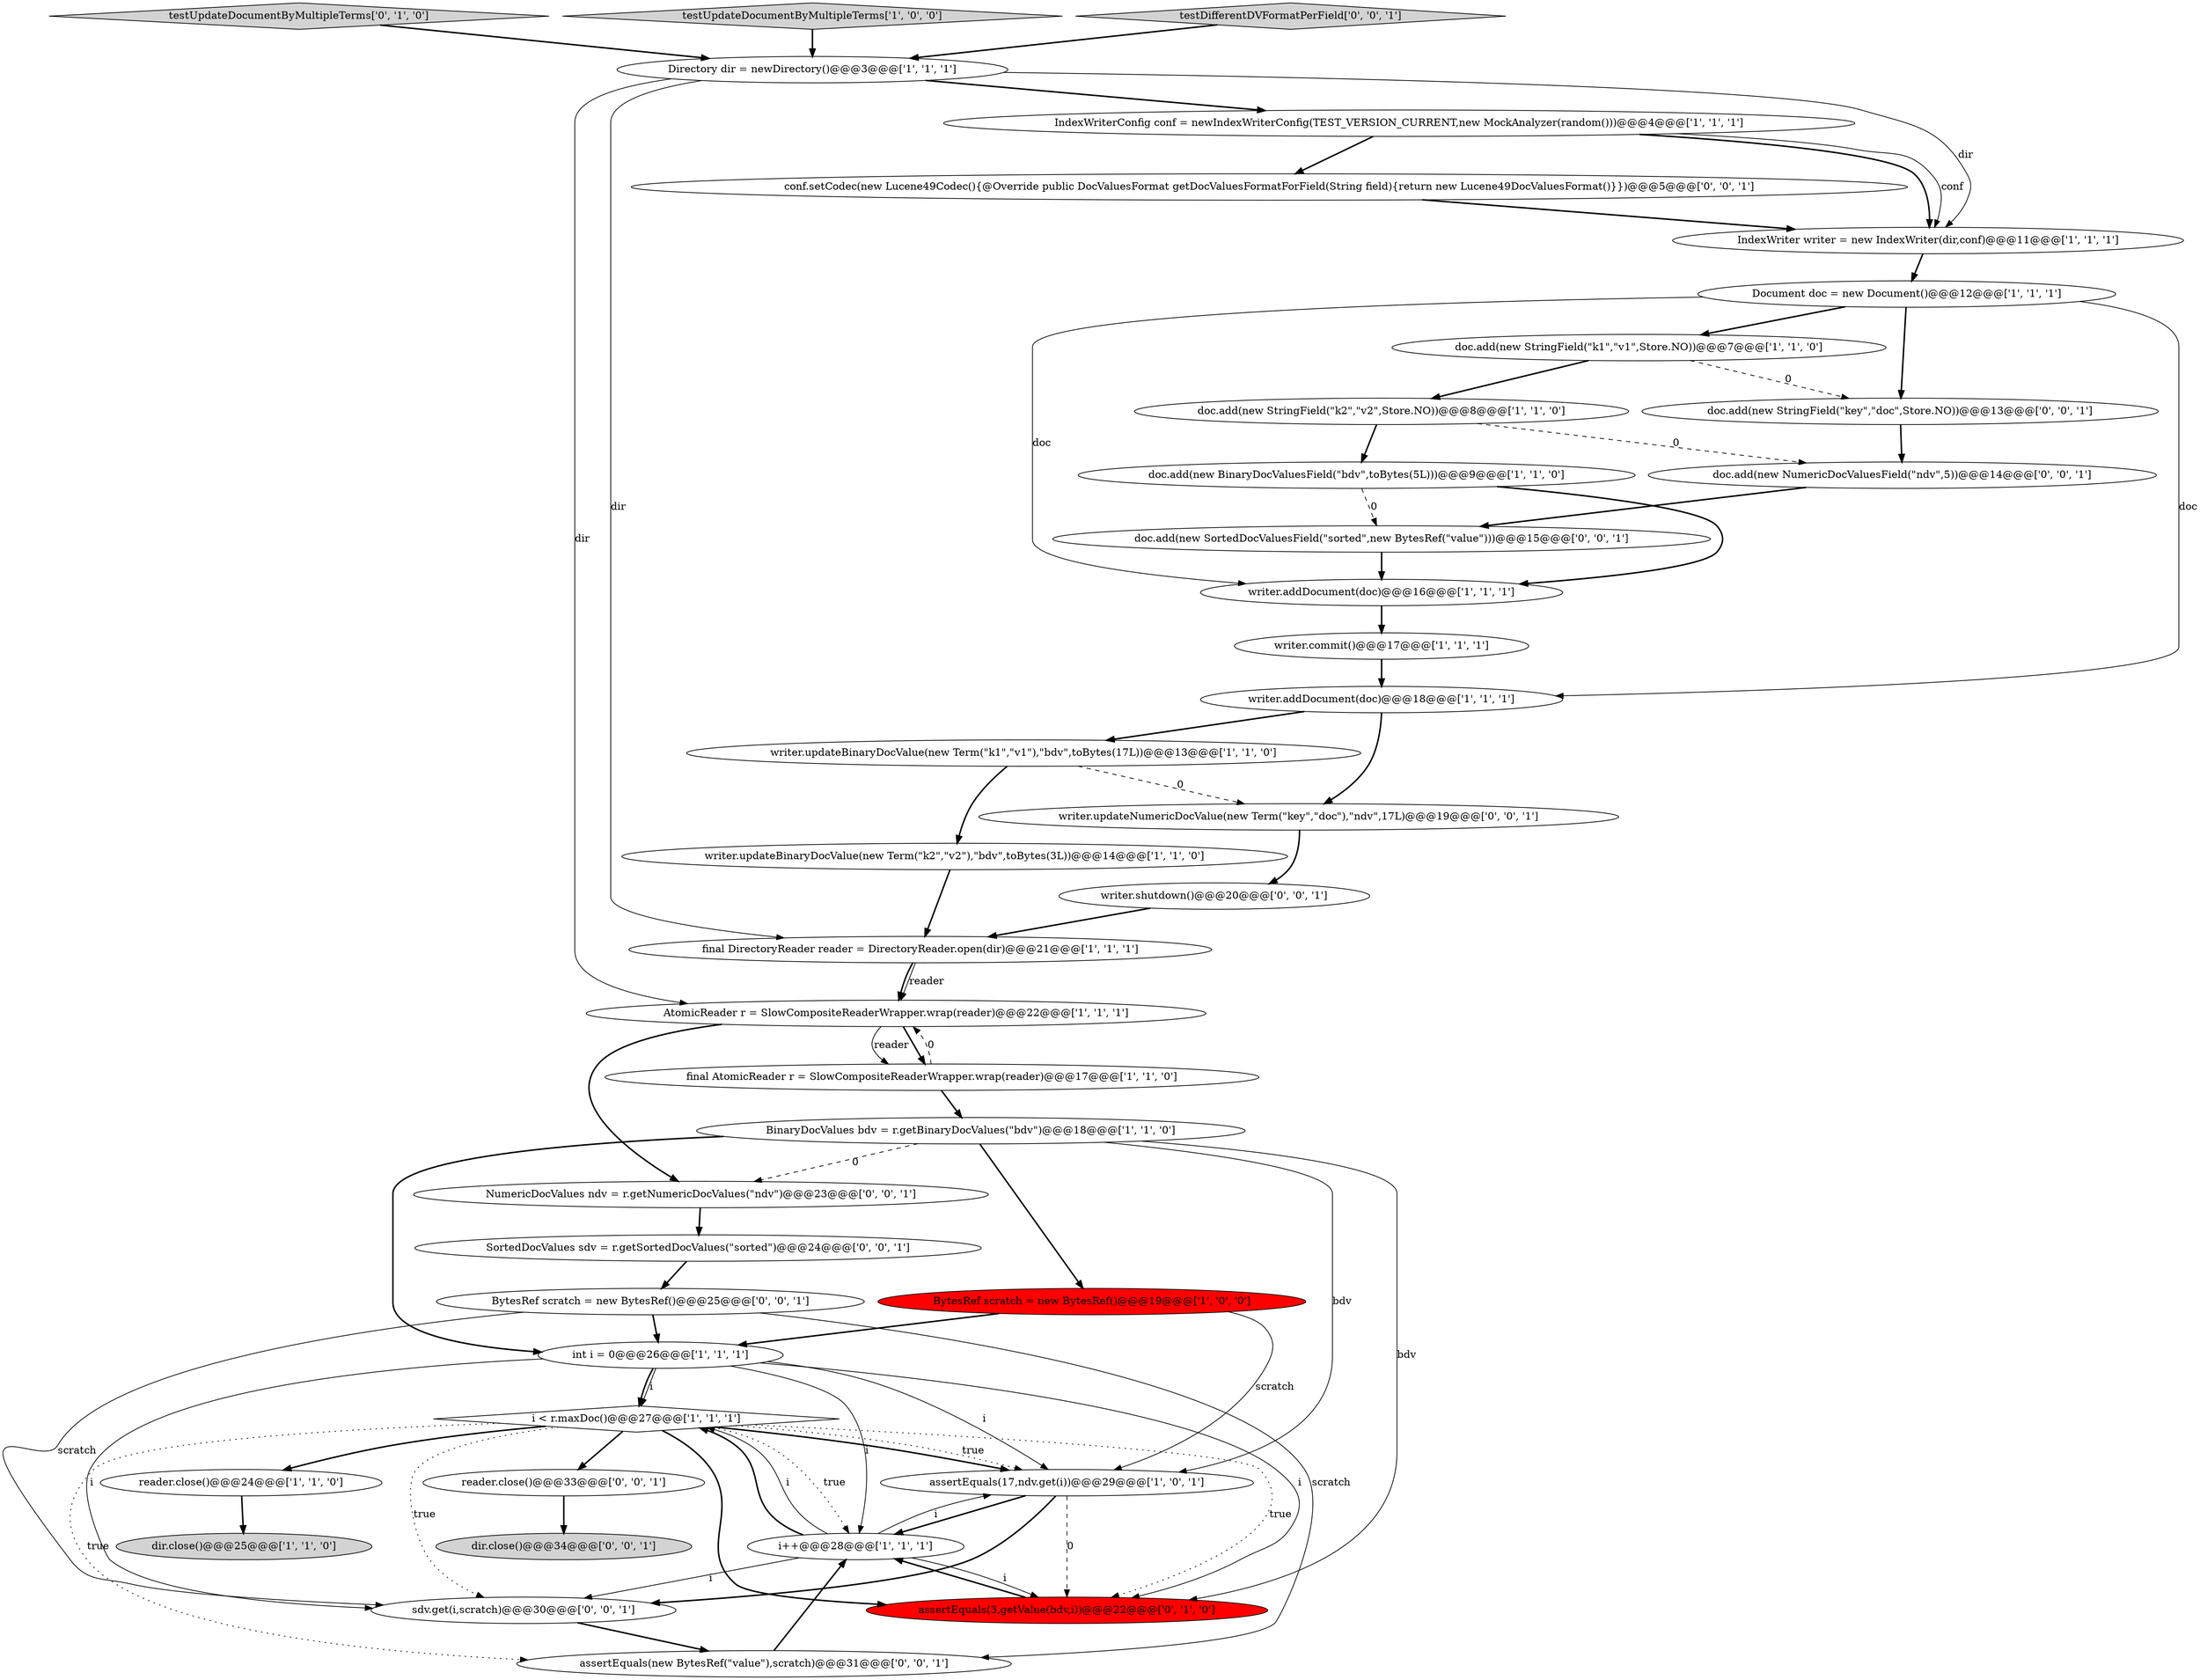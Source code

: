 digraph {
8 [style = filled, label = "i < r.maxDoc()@@@27@@@['1', '1', '1']", fillcolor = white, shape = diamond image = "AAA0AAABBB1BBB"];
22 [style = filled, label = "int i = 0@@@26@@@['1', '1', '1']", fillcolor = white, shape = ellipse image = "AAA0AAABBB1BBB"];
37 [style = filled, label = "reader.close()@@@33@@@['0', '0', '1']", fillcolor = white, shape = ellipse image = "AAA0AAABBB3BBB"];
9 [style = filled, label = "Directory dir = newDirectory()@@@3@@@['1', '1', '1']", fillcolor = white, shape = ellipse image = "AAA0AAABBB1BBB"];
6 [style = filled, label = "assertEquals(17,ndv.get(i))@@@29@@@['1', '0', '1']", fillcolor = white, shape = ellipse image = "AAA0AAABBB1BBB"];
11 [style = filled, label = "AtomicReader r = SlowCompositeReaderWrapper.wrap(reader)@@@22@@@['1', '1', '1']", fillcolor = white, shape = ellipse image = "AAA0AAABBB1BBB"];
20 [style = filled, label = "BinaryDocValues bdv = r.getBinaryDocValues(\"bdv\")@@@18@@@['1', '1', '0']", fillcolor = white, shape = ellipse image = "AAA0AAABBB1BBB"];
1 [style = filled, label = "i++@@@28@@@['1', '1', '1']", fillcolor = white, shape = ellipse image = "AAA0AAABBB1BBB"];
10 [style = filled, label = "BytesRef scratch = new BytesRef()@@@19@@@['1', '0', '0']", fillcolor = red, shape = ellipse image = "AAA1AAABBB1BBB"];
19 [style = filled, label = "IndexWriter writer = new IndexWriter(dir,conf)@@@11@@@['1', '1', '1']", fillcolor = white, shape = ellipse image = "AAA0AAABBB1BBB"];
32 [style = filled, label = "writer.updateNumericDocValue(new Term(\"key\",\"doc\"),\"ndv\",17L)@@@19@@@['0', '0', '1']", fillcolor = white, shape = ellipse image = "AAA0AAABBB3BBB"];
4 [style = filled, label = "final DirectoryReader reader = DirectoryReader.open(dir)@@@21@@@['1', '1', '1']", fillcolor = white, shape = ellipse image = "AAA0AAABBB1BBB"];
3 [style = filled, label = "writer.updateBinaryDocValue(new Term(\"k2\",\"v2\"),\"bdv\",toBytes(3L))@@@14@@@['1', '1', '0']", fillcolor = white, shape = ellipse image = "AAA0AAABBB1BBB"];
26 [style = filled, label = "assertEquals(new BytesRef(\"value\"),scratch)@@@31@@@['0', '0', '1']", fillcolor = white, shape = ellipse image = "AAA0AAABBB3BBB"];
33 [style = filled, label = "conf.setCodec(new Lucene49Codec(){@Override public DocValuesFormat getDocValuesFormatForField(String field){return new Lucene49DocValuesFormat()}})@@@5@@@['0', '0', '1']", fillcolor = white, shape = ellipse image = "AAA0AAABBB3BBB"];
17 [style = filled, label = "writer.addDocument(doc)@@@18@@@['1', '1', '1']", fillcolor = white, shape = ellipse image = "AAA0AAABBB1BBB"];
30 [style = filled, label = "writer.shutdown()@@@20@@@['0', '0', '1']", fillcolor = white, shape = ellipse image = "AAA0AAABBB3BBB"];
2 [style = filled, label = "writer.addDocument(doc)@@@16@@@['1', '1', '1']", fillcolor = white, shape = ellipse image = "AAA0AAABBB1BBB"];
0 [style = filled, label = "writer.commit()@@@17@@@['1', '1', '1']", fillcolor = white, shape = ellipse image = "AAA0AAABBB1BBB"];
13 [style = filled, label = "final AtomicReader r = SlowCompositeReaderWrapper.wrap(reader)@@@17@@@['1', '1', '0']", fillcolor = white, shape = ellipse image = "AAA0AAABBB1BBB"];
24 [style = filled, label = "testUpdateDocumentByMultipleTerms['0', '1', '0']", fillcolor = lightgray, shape = diamond image = "AAA0AAABBB2BBB"];
12 [style = filled, label = "IndexWriterConfig conf = newIndexWriterConfig(TEST_VERSION_CURRENT,new MockAnalyzer(random()))@@@4@@@['1', '1', '1']", fillcolor = white, shape = ellipse image = "AAA0AAABBB1BBB"];
34 [style = filled, label = "dir.close()@@@34@@@['0', '0', '1']", fillcolor = lightgray, shape = ellipse image = "AAA0AAABBB3BBB"];
23 [style = filled, label = "dir.close()@@@25@@@['1', '1', '0']", fillcolor = lightgray, shape = ellipse image = "AAA0AAABBB1BBB"];
39 [style = filled, label = "doc.add(new StringField(\"key\",\"doc\",Store.NO))@@@13@@@['0', '0', '1']", fillcolor = white, shape = ellipse image = "AAA0AAABBB3BBB"];
21 [style = filled, label = "doc.add(new StringField(\"k1\",\"v1\",Store.NO))@@@7@@@['1', '1', '0']", fillcolor = white, shape = ellipse image = "AAA0AAABBB1BBB"];
27 [style = filled, label = "BytesRef scratch = new BytesRef()@@@25@@@['0', '0', '1']", fillcolor = white, shape = ellipse image = "AAA0AAABBB3BBB"];
29 [style = filled, label = "sdv.get(i,scratch)@@@30@@@['0', '0', '1']", fillcolor = white, shape = ellipse image = "AAA0AAABBB3BBB"];
15 [style = filled, label = "doc.add(new BinaryDocValuesField(\"bdv\",toBytes(5L)))@@@9@@@['1', '1', '0']", fillcolor = white, shape = ellipse image = "AAA0AAABBB1BBB"];
25 [style = filled, label = "assertEquals(3,getValue(bdv,i))@@@22@@@['0', '1', '0']", fillcolor = red, shape = ellipse image = "AAA1AAABBB2BBB"];
5 [style = filled, label = "testUpdateDocumentByMultipleTerms['1', '0', '0']", fillcolor = lightgray, shape = diamond image = "AAA0AAABBB1BBB"];
18 [style = filled, label = "writer.updateBinaryDocValue(new Term(\"k1\",\"v1\"),\"bdv\",toBytes(17L))@@@13@@@['1', '1', '0']", fillcolor = white, shape = ellipse image = "AAA0AAABBB1BBB"];
38 [style = filled, label = "SortedDocValues sdv = r.getSortedDocValues(\"sorted\")@@@24@@@['0', '0', '1']", fillcolor = white, shape = ellipse image = "AAA0AAABBB3BBB"];
28 [style = filled, label = "NumericDocValues ndv = r.getNumericDocValues(\"ndv\")@@@23@@@['0', '0', '1']", fillcolor = white, shape = ellipse image = "AAA0AAABBB3BBB"];
31 [style = filled, label = "testDifferentDVFormatPerField['0', '0', '1']", fillcolor = lightgray, shape = diamond image = "AAA0AAABBB3BBB"];
14 [style = filled, label = "doc.add(new StringField(\"k2\",\"v2\",Store.NO))@@@8@@@['1', '1', '0']", fillcolor = white, shape = ellipse image = "AAA0AAABBB1BBB"];
35 [style = filled, label = "doc.add(new SortedDocValuesField(\"sorted\",new BytesRef(\"value\")))@@@15@@@['0', '0', '1']", fillcolor = white, shape = ellipse image = "AAA0AAABBB3BBB"];
7 [style = filled, label = "reader.close()@@@24@@@['1', '1', '0']", fillcolor = white, shape = ellipse image = "AAA0AAABBB1BBB"];
16 [style = filled, label = "Document doc = new Document()@@@12@@@['1', '1', '1']", fillcolor = white, shape = ellipse image = "AAA0AAABBB1BBB"];
36 [style = filled, label = "doc.add(new NumericDocValuesField(\"ndv\",5))@@@14@@@['0', '0', '1']", fillcolor = white, shape = ellipse image = "AAA0AAABBB3BBB"];
10->22 [style = bold, label=""];
21->39 [style = dashed, label="0"];
11->28 [style = bold, label=""];
8->25 [style = dotted, label="true"];
18->3 [style = bold, label=""];
8->26 [style = dotted, label="true"];
15->2 [style = bold, label=""];
1->29 [style = solid, label="i"];
25->1 [style = bold, label=""];
1->8 [style = bold, label=""];
1->6 [style = solid, label="i"];
5->9 [style = bold, label=""];
9->4 [style = solid, label="dir"];
31->9 [style = bold, label=""];
0->17 [style = bold, label=""];
9->19 [style = solid, label="dir"];
22->6 [style = solid, label="i"];
26->1 [style = bold, label=""];
28->38 [style = bold, label=""];
22->25 [style = solid, label="i"];
35->2 [style = bold, label=""];
20->28 [style = dashed, label="0"];
27->26 [style = solid, label="scratch"];
38->27 [style = bold, label=""];
8->6 [style = bold, label=""];
1->8 [style = solid, label="i"];
16->2 [style = solid, label="doc"];
20->25 [style = solid, label="bdv"];
27->29 [style = solid, label="scratch"];
17->32 [style = bold, label=""];
14->36 [style = dashed, label="0"];
32->30 [style = bold, label=""];
22->1 [style = solid, label="i"];
27->22 [style = bold, label=""];
3->4 [style = bold, label=""];
10->6 [style = solid, label="scratch"];
18->32 [style = dashed, label="0"];
8->7 [style = bold, label=""];
6->29 [style = bold, label=""];
19->16 [style = bold, label=""];
20->10 [style = bold, label=""];
20->22 [style = bold, label=""];
29->26 [style = bold, label=""];
22->8 [style = bold, label=""];
16->17 [style = solid, label="doc"];
20->6 [style = solid, label="bdv"];
6->1 [style = bold, label=""];
8->1 [style = dotted, label="true"];
15->35 [style = dashed, label="0"];
2->0 [style = bold, label=""];
8->6 [style = dotted, label="true"];
6->25 [style = dashed, label="0"];
30->4 [style = bold, label=""];
16->21 [style = bold, label=""];
37->34 [style = bold, label=""];
11->13 [style = solid, label="reader"];
7->23 [style = bold, label=""];
11->13 [style = bold, label=""];
12->33 [style = bold, label=""];
9->11 [style = solid, label="dir"];
4->11 [style = solid, label="reader"];
16->39 [style = bold, label=""];
14->15 [style = bold, label=""];
22->29 [style = solid, label="i"];
8->37 [style = bold, label=""];
9->12 [style = bold, label=""];
1->25 [style = solid, label="i"];
8->29 [style = dotted, label="true"];
33->19 [style = bold, label=""];
36->35 [style = bold, label=""];
12->19 [style = bold, label=""];
4->11 [style = bold, label=""];
39->36 [style = bold, label=""];
8->25 [style = bold, label=""];
22->8 [style = solid, label="i"];
13->11 [style = dashed, label="0"];
17->18 [style = bold, label=""];
24->9 [style = bold, label=""];
12->19 [style = solid, label="conf"];
21->14 [style = bold, label=""];
13->20 [style = bold, label=""];
}

